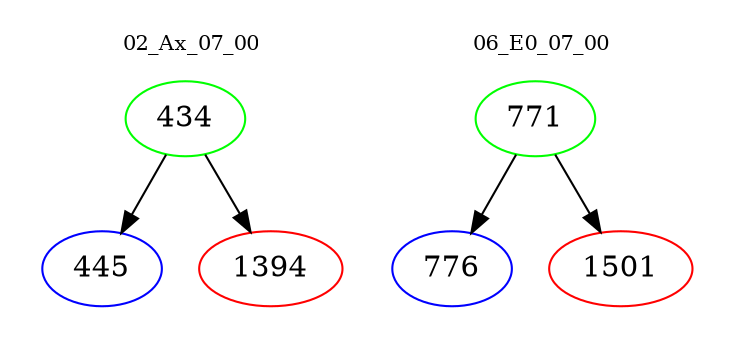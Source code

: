 digraph{
subgraph cluster_0 {
color = white
label = "02_Ax_07_00";
fontsize=10;
T0_434 [label="434", color="green"]
T0_434 -> T0_445 [color="black"]
T0_445 [label="445", color="blue"]
T0_434 -> T0_1394 [color="black"]
T0_1394 [label="1394", color="red"]
}
subgraph cluster_1 {
color = white
label = "06_E0_07_00";
fontsize=10;
T1_771 [label="771", color="green"]
T1_771 -> T1_776 [color="black"]
T1_776 [label="776", color="blue"]
T1_771 -> T1_1501 [color="black"]
T1_1501 [label="1501", color="red"]
}
}
